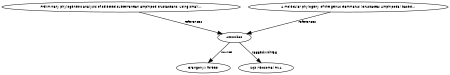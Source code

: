 digraph G {
size="3,3";
node [fontsize=7, fontname="Helvetica"];
edge [fontsize=7, fontname="Helvetica"];
node0 [label="AF202980", width=0.27433100247,height=0.27433100247];
node1 [label="Preliminary phylogenetic analysis of selected subterranean amphipod crustaceans, using small...", width=0.27433100247,height=0.27433100247];
node2 [label="A molecular phylogeny of the genus Gammarus (Crustacea: Amphipoda) based...", width=0.27433100247,height=0.27433100247];
node3 [label="Crangonyx forbesi", width=0.27433100247,height=0.27433100247];
node4 [label="16S ribosomal RNA", width=0.27433100247,height=0.27433100247];
node1 -> node0 [label="references"];
node2 -> node0 [label="references"];
node0 -> node3 [label="source"];
node0 -> node4 [label="taggedWithTag"];
}

